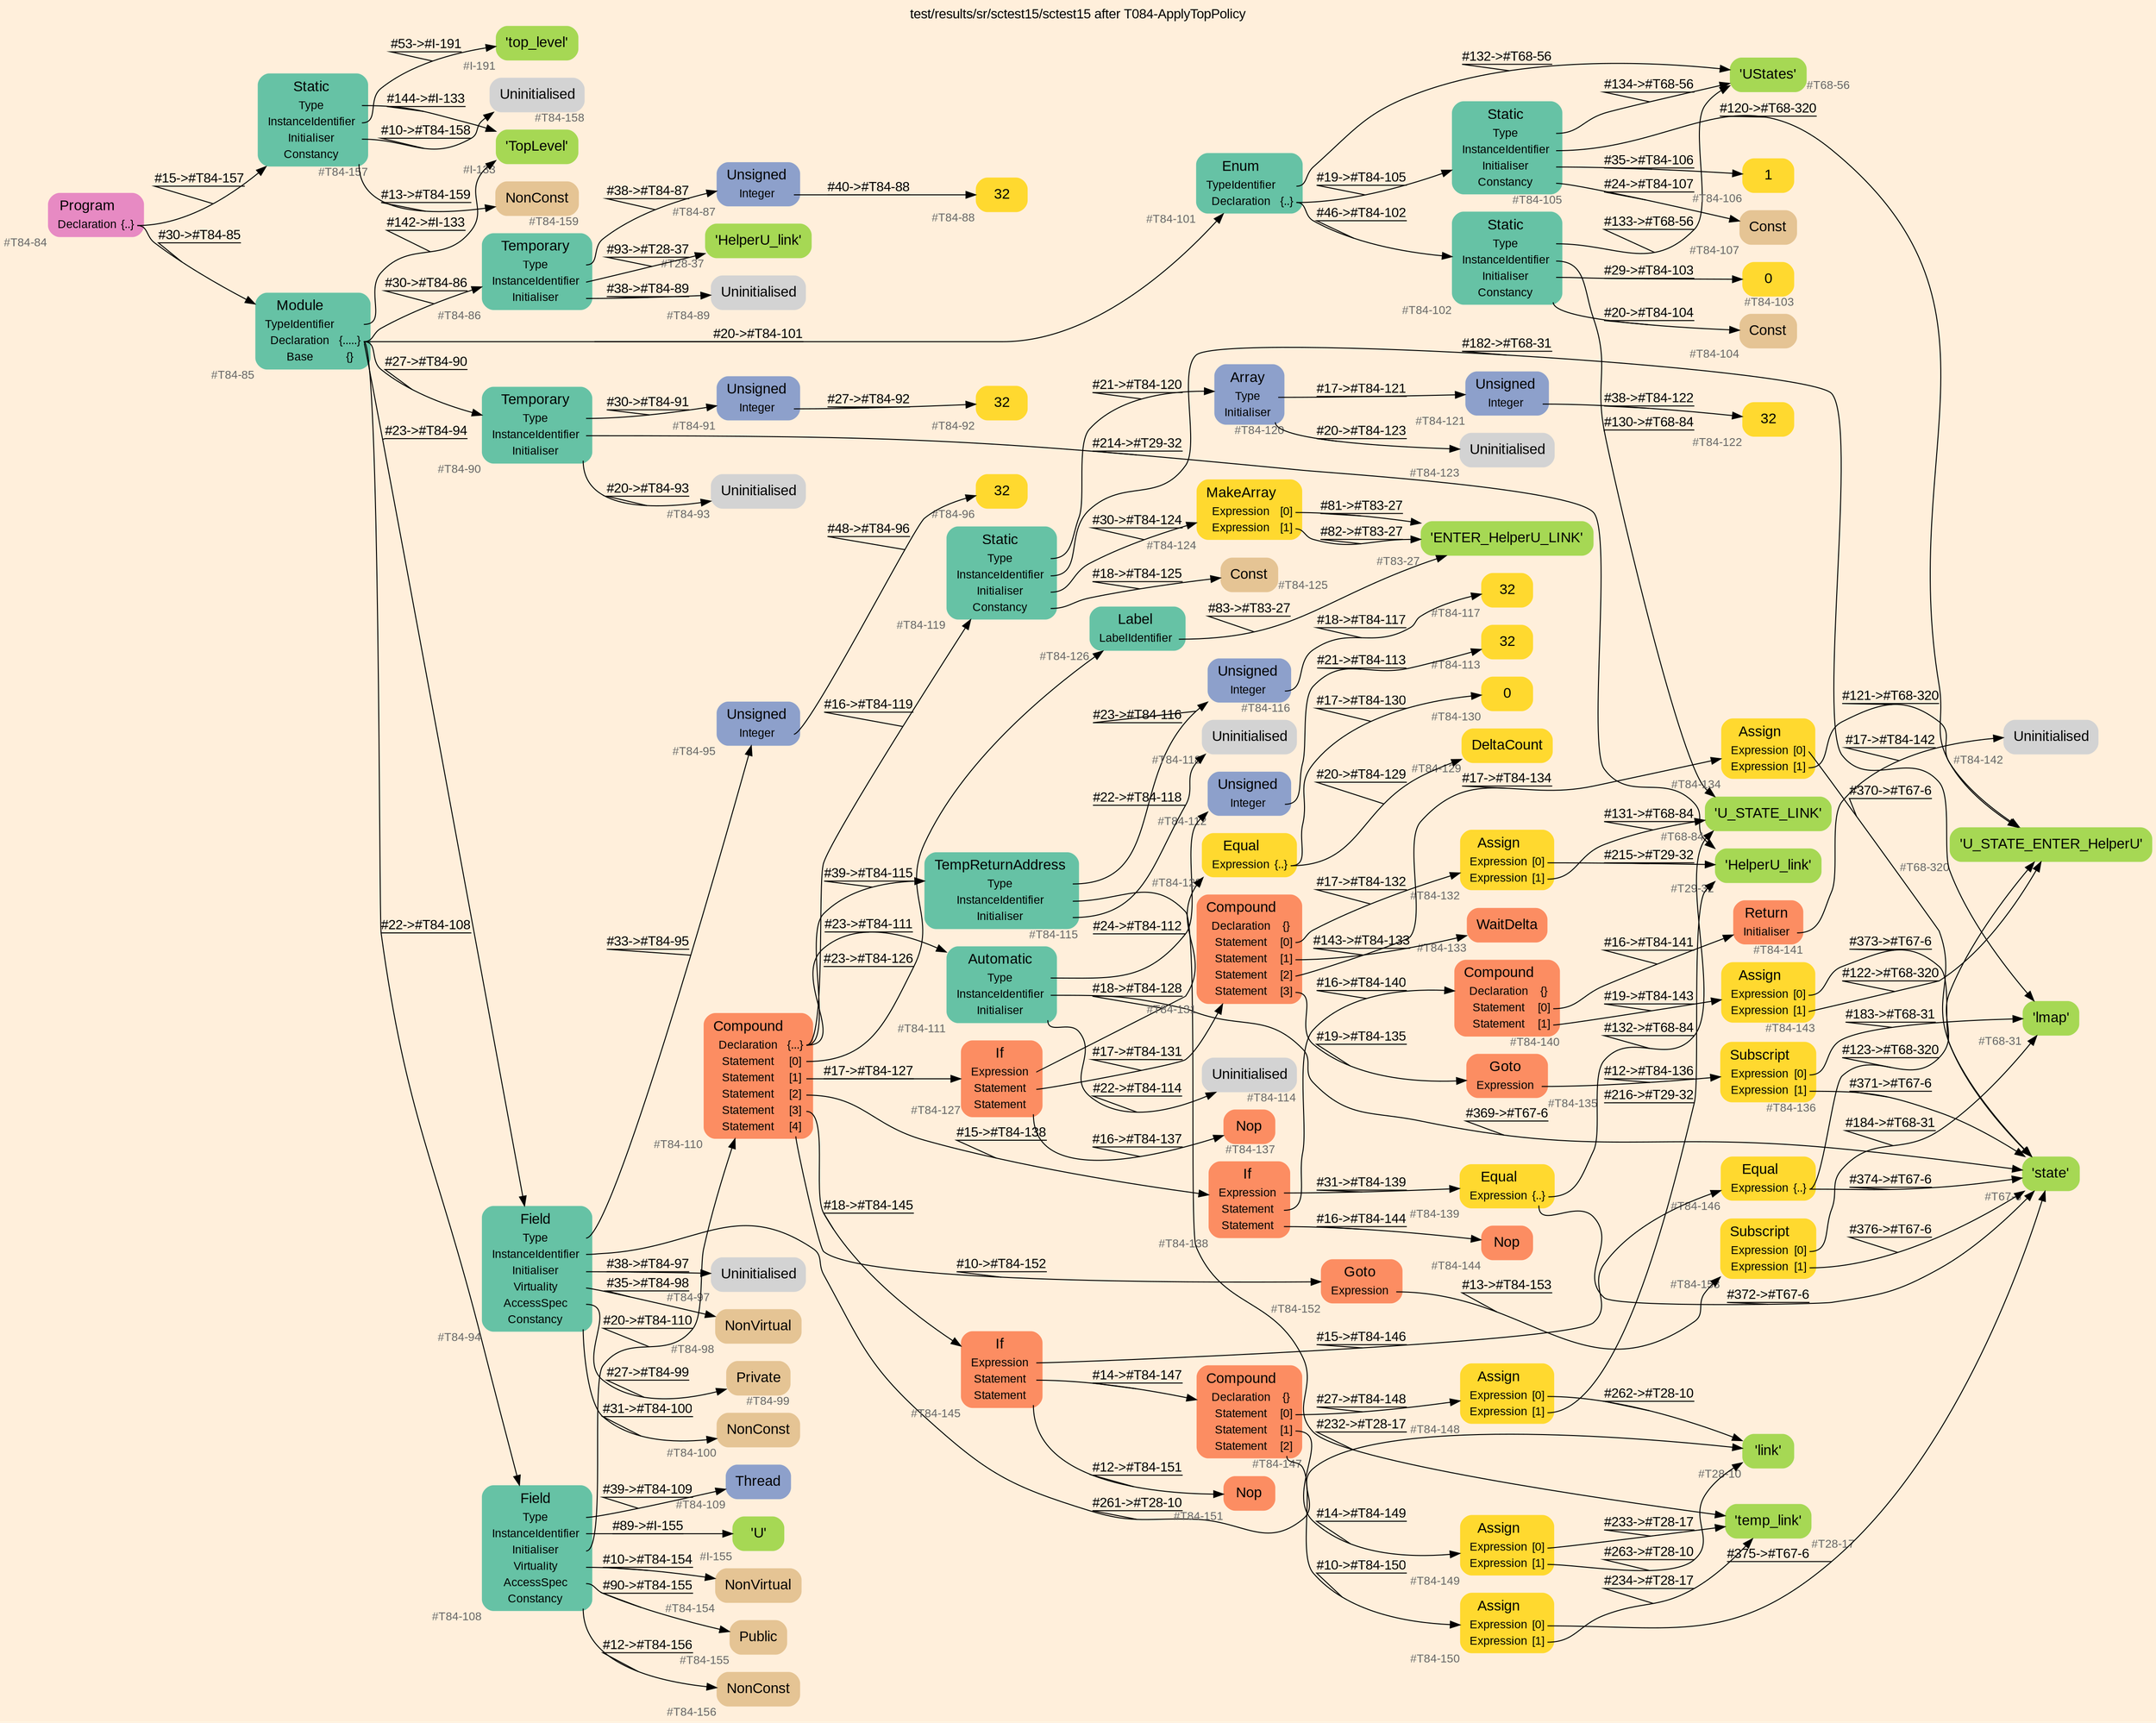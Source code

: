 digraph "test/results/sr/sctest15/sctest15 after T084-ApplyTopPolicy" {
label = "test/results/sr/sctest15/sctest15 after T084-ApplyTopPolicy"
labelloc = t
graph [
    rankdir = "LR"
    ranksep = 0.3
    bgcolor = antiquewhite1
    color = black
    fontcolor = black
    fontname = "Arial"
];
node [
    fontname = "Arial"
];
edge [
    fontname = "Arial"
];

// -------------------- node figure --------------------
// -------- block #T84-84 ----------
"#T84-84" [
    fillcolor = "/set28/4"
    xlabel = "#T84-84"
    fontsize = "12"
    fontcolor = grey40
    shape = "plaintext"
    label = <<TABLE BORDER="0" CELLBORDER="0" CELLSPACING="0">
     <TR><TD><FONT COLOR="black" POINT-SIZE="15">Program</FONT></TD></TR>
     <TR><TD><FONT COLOR="black" POINT-SIZE="12">Declaration</FONT></TD><TD PORT="port0"><FONT COLOR="black" POINT-SIZE="12">{..}</FONT></TD></TR>
    </TABLE>>
    style = "rounded,filled"
];

// -------- block #T84-85 ----------
"#T84-85" [
    fillcolor = "/set28/1"
    xlabel = "#T84-85"
    fontsize = "12"
    fontcolor = grey40
    shape = "plaintext"
    label = <<TABLE BORDER="0" CELLBORDER="0" CELLSPACING="0">
     <TR><TD><FONT COLOR="black" POINT-SIZE="15">Module</FONT></TD></TR>
     <TR><TD><FONT COLOR="black" POINT-SIZE="12">TypeIdentifier</FONT></TD><TD PORT="port0"></TD></TR>
     <TR><TD><FONT COLOR="black" POINT-SIZE="12">Declaration</FONT></TD><TD PORT="port1"><FONT COLOR="black" POINT-SIZE="12">{.....}</FONT></TD></TR>
     <TR><TD><FONT COLOR="black" POINT-SIZE="12">Base</FONT></TD><TD PORT="port2"><FONT COLOR="black" POINT-SIZE="12">{}</FONT></TD></TR>
    </TABLE>>
    style = "rounded,filled"
];

// -------- block #I-133 ----------
"#I-133" [
    fillcolor = "/set28/5"
    xlabel = "#I-133"
    fontsize = "12"
    fontcolor = grey40
    shape = "plaintext"
    label = <<TABLE BORDER="0" CELLBORDER="0" CELLSPACING="0">
     <TR><TD><FONT COLOR="black" POINT-SIZE="15">'TopLevel'</FONT></TD></TR>
    </TABLE>>
    style = "rounded,filled"
];

// -------- block #T84-86 ----------
"#T84-86" [
    fillcolor = "/set28/1"
    xlabel = "#T84-86"
    fontsize = "12"
    fontcolor = grey40
    shape = "plaintext"
    label = <<TABLE BORDER="0" CELLBORDER="0" CELLSPACING="0">
     <TR><TD><FONT COLOR="black" POINT-SIZE="15">Temporary</FONT></TD></TR>
     <TR><TD><FONT COLOR="black" POINT-SIZE="12">Type</FONT></TD><TD PORT="port0"></TD></TR>
     <TR><TD><FONT COLOR="black" POINT-SIZE="12">InstanceIdentifier</FONT></TD><TD PORT="port1"></TD></TR>
     <TR><TD><FONT COLOR="black" POINT-SIZE="12">Initialiser</FONT></TD><TD PORT="port2"></TD></TR>
    </TABLE>>
    style = "rounded,filled"
];

// -------- block #T84-87 ----------
"#T84-87" [
    fillcolor = "/set28/3"
    xlabel = "#T84-87"
    fontsize = "12"
    fontcolor = grey40
    shape = "plaintext"
    label = <<TABLE BORDER="0" CELLBORDER="0" CELLSPACING="0">
     <TR><TD><FONT COLOR="black" POINT-SIZE="15">Unsigned</FONT></TD></TR>
     <TR><TD><FONT COLOR="black" POINT-SIZE="12">Integer</FONT></TD><TD PORT="port0"></TD></TR>
    </TABLE>>
    style = "rounded,filled"
];

// -------- block #T84-88 ----------
"#T84-88" [
    fillcolor = "/set28/6"
    xlabel = "#T84-88"
    fontsize = "12"
    fontcolor = grey40
    shape = "plaintext"
    label = <<TABLE BORDER="0" CELLBORDER="0" CELLSPACING="0">
     <TR><TD><FONT COLOR="black" POINT-SIZE="15">32</FONT></TD></TR>
    </TABLE>>
    style = "rounded,filled"
];

// -------- block #T28-37 ----------
"#T28-37" [
    fillcolor = "/set28/5"
    xlabel = "#T28-37"
    fontsize = "12"
    fontcolor = grey40
    shape = "plaintext"
    label = <<TABLE BORDER="0" CELLBORDER="0" CELLSPACING="0">
     <TR><TD><FONT COLOR="black" POINT-SIZE="15">'HelperU_link'</FONT></TD></TR>
    </TABLE>>
    style = "rounded,filled"
];

// -------- block #T84-89 ----------
"#T84-89" [
    xlabel = "#T84-89"
    fontsize = "12"
    fontcolor = grey40
    shape = "plaintext"
    label = <<TABLE BORDER="0" CELLBORDER="0" CELLSPACING="0">
     <TR><TD><FONT COLOR="black" POINT-SIZE="15">Uninitialised</FONT></TD></TR>
    </TABLE>>
    style = "rounded,filled"
];

// -------- block #T84-90 ----------
"#T84-90" [
    fillcolor = "/set28/1"
    xlabel = "#T84-90"
    fontsize = "12"
    fontcolor = grey40
    shape = "plaintext"
    label = <<TABLE BORDER="0" CELLBORDER="0" CELLSPACING="0">
     <TR><TD><FONT COLOR="black" POINT-SIZE="15">Temporary</FONT></TD></TR>
     <TR><TD><FONT COLOR="black" POINT-SIZE="12">Type</FONT></TD><TD PORT="port0"></TD></TR>
     <TR><TD><FONT COLOR="black" POINT-SIZE="12">InstanceIdentifier</FONT></TD><TD PORT="port1"></TD></TR>
     <TR><TD><FONT COLOR="black" POINT-SIZE="12">Initialiser</FONT></TD><TD PORT="port2"></TD></TR>
    </TABLE>>
    style = "rounded,filled"
];

// -------- block #T84-91 ----------
"#T84-91" [
    fillcolor = "/set28/3"
    xlabel = "#T84-91"
    fontsize = "12"
    fontcolor = grey40
    shape = "plaintext"
    label = <<TABLE BORDER="0" CELLBORDER="0" CELLSPACING="0">
     <TR><TD><FONT COLOR="black" POINT-SIZE="15">Unsigned</FONT></TD></TR>
     <TR><TD><FONT COLOR="black" POINT-SIZE="12">Integer</FONT></TD><TD PORT="port0"></TD></TR>
    </TABLE>>
    style = "rounded,filled"
];

// -------- block #T84-92 ----------
"#T84-92" [
    fillcolor = "/set28/6"
    xlabel = "#T84-92"
    fontsize = "12"
    fontcolor = grey40
    shape = "plaintext"
    label = <<TABLE BORDER="0" CELLBORDER="0" CELLSPACING="0">
     <TR><TD><FONT COLOR="black" POINT-SIZE="15">32</FONT></TD></TR>
    </TABLE>>
    style = "rounded,filled"
];

// -------- block #T29-32 ----------
"#T29-32" [
    fillcolor = "/set28/5"
    xlabel = "#T29-32"
    fontsize = "12"
    fontcolor = grey40
    shape = "plaintext"
    label = <<TABLE BORDER="0" CELLBORDER="0" CELLSPACING="0">
     <TR><TD><FONT COLOR="black" POINT-SIZE="15">'HelperU_link'</FONT></TD></TR>
    </TABLE>>
    style = "rounded,filled"
];

// -------- block #T84-93 ----------
"#T84-93" [
    xlabel = "#T84-93"
    fontsize = "12"
    fontcolor = grey40
    shape = "plaintext"
    label = <<TABLE BORDER="0" CELLBORDER="0" CELLSPACING="0">
     <TR><TD><FONT COLOR="black" POINT-SIZE="15">Uninitialised</FONT></TD></TR>
    </TABLE>>
    style = "rounded,filled"
];

// -------- block #T84-94 ----------
"#T84-94" [
    fillcolor = "/set28/1"
    xlabel = "#T84-94"
    fontsize = "12"
    fontcolor = grey40
    shape = "plaintext"
    label = <<TABLE BORDER="0" CELLBORDER="0" CELLSPACING="0">
     <TR><TD><FONT COLOR="black" POINT-SIZE="15">Field</FONT></TD></TR>
     <TR><TD><FONT COLOR="black" POINT-SIZE="12">Type</FONT></TD><TD PORT="port0"></TD></TR>
     <TR><TD><FONT COLOR="black" POINT-SIZE="12">InstanceIdentifier</FONT></TD><TD PORT="port1"></TD></TR>
     <TR><TD><FONT COLOR="black" POINT-SIZE="12">Initialiser</FONT></TD><TD PORT="port2"></TD></TR>
     <TR><TD><FONT COLOR="black" POINT-SIZE="12">Virtuality</FONT></TD><TD PORT="port3"></TD></TR>
     <TR><TD><FONT COLOR="black" POINT-SIZE="12">AccessSpec</FONT></TD><TD PORT="port4"></TD></TR>
     <TR><TD><FONT COLOR="black" POINT-SIZE="12">Constancy</FONT></TD><TD PORT="port5"></TD></TR>
    </TABLE>>
    style = "rounded,filled"
];

// -------- block #T84-95 ----------
"#T84-95" [
    fillcolor = "/set28/3"
    xlabel = "#T84-95"
    fontsize = "12"
    fontcolor = grey40
    shape = "plaintext"
    label = <<TABLE BORDER="0" CELLBORDER="0" CELLSPACING="0">
     <TR><TD><FONT COLOR="black" POINT-SIZE="15">Unsigned</FONT></TD></TR>
     <TR><TD><FONT COLOR="black" POINT-SIZE="12">Integer</FONT></TD><TD PORT="port0"></TD></TR>
    </TABLE>>
    style = "rounded,filled"
];

// -------- block #T84-96 ----------
"#T84-96" [
    fillcolor = "/set28/6"
    xlabel = "#T84-96"
    fontsize = "12"
    fontcolor = grey40
    shape = "plaintext"
    label = <<TABLE BORDER="0" CELLBORDER="0" CELLSPACING="0">
     <TR><TD><FONT COLOR="black" POINT-SIZE="15">32</FONT></TD></TR>
    </TABLE>>
    style = "rounded,filled"
];

// -------- block #T28-10 ----------
"#T28-10" [
    fillcolor = "/set28/5"
    xlabel = "#T28-10"
    fontsize = "12"
    fontcolor = grey40
    shape = "plaintext"
    label = <<TABLE BORDER="0" CELLBORDER="0" CELLSPACING="0">
     <TR><TD><FONT COLOR="black" POINT-SIZE="15">'link'</FONT></TD></TR>
    </TABLE>>
    style = "rounded,filled"
];

// -------- block #T84-97 ----------
"#T84-97" [
    xlabel = "#T84-97"
    fontsize = "12"
    fontcolor = grey40
    shape = "plaintext"
    label = <<TABLE BORDER="0" CELLBORDER="0" CELLSPACING="0">
     <TR><TD><FONT COLOR="black" POINT-SIZE="15">Uninitialised</FONT></TD></TR>
    </TABLE>>
    style = "rounded,filled"
];

// -------- block #T84-98 ----------
"#T84-98" [
    fillcolor = "/set28/7"
    xlabel = "#T84-98"
    fontsize = "12"
    fontcolor = grey40
    shape = "plaintext"
    label = <<TABLE BORDER="0" CELLBORDER="0" CELLSPACING="0">
     <TR><TD><FONT COLOR="black" POINT-SIZE="15">NonVirtual</FONT></TD></TR>
    </TABLE>>
    style = "rounded,filled"
];

// -------- block #T84-99 ----------
"#T84-99" [
    fillcolor = "/set28/7"
    xlabel = "#T84-99"
    fontsize = "12"
    fontcolor = grey40
    shape = "plaintext"
    label = <<TABLE BORDER="0" CELLBORDER="0" CELLSPACING="0">
     <TR><TD><FONT COLOR="black" POINT-SIZE="15">Private</FONT></TD></TR>
    </TABLE>>
    style = "rounded,filled"
];

// -------- block #T84-100 ----------
"#T84-100" [
    fillcolor = "/set28/7"
    xlabel = "#T84-100"
    fontsize = "12"
    fontcolor = grey40
    shape = "plaintext"
    label = <<TABLE BORDER="0" CELLBORDER="0" CELLSPACING="0">
     <TR><TD><FONT COLOR="black" POINT-SIZE="15">NonConst</FONT></TD></TR>
    </TABLE>>
    style = "rounded,filled"
];

// -------- block #T84-101 ----------
"#T84-101" [
    fillcolor = "/set28/1"
    xlabel = "#T84-101"
    fontsize = "12"
    fontcolor = grey40
    shape = "plaintext"
    label = <<TABLE BORDER="0" CELLBORDER="0" CELLSPACING="0">
     <TR><TD><FONT COLOR="black" POINT-SIZE="15">Enum</FONT></TD></TR>
     <TR><TD><FONT COLOR="black" POINT-SIZE="12">TypeIdentifier</FONT></TD><TD PORT="port0"></TD></TR>
     <TR><TD><FONT COLOR="black" POINT-SIZE="12">Declaration</FONT></TD><TD PORT="port1"><FONT COLOR="black" POINT-SIZE="12">{..}</FONT></TD></TR>
    </TABLE>>
    style = "rounded,filled"
];

// -------- block #T68-56 ----------
"#T68-56" [
    fillcolor = "/set28/5"
    xlabel = "#T68-56"
    fontsize = "12"
    fontcolor = grey40
    shape = "plaintext"
    label = <<TABLE BORDER="0" CELLBORDER="0" CELLSPACING="0">
     <TR><TD><FONT COLOR="black" POINT-SIZE="15">'UStates'</FONT></TD></TR>
    </TABLE>>
    style = "rounded,filled"
];

// -------- block #T84-102 ----------
"#T84-102" [
    fillcolor = "/set28/1"
    xlabel = "#T84-102"
    fontsize = "12"
    fontcolor = grey40
    shape = "plaintext"
    label = <<TABLE BORDER="0" CELLBORDER="0" CELLSPACING="0">
     <TR><TD><FONT COLOR="black" POINT-SIZE="15">Static</FONT></TD></TR>
     <TR><TD><FONT COLOR="black" POINT-SIZE="12">Type</FONT></TD><TD PORT="port0"></TD></TR>
     <TR><TD><FONT COLOR="black" POINT-SIZE="12">InstanceIdentifier</FONT></TD><TD PORT="port1"></TD></TR>
     <TR><TD><FONT COLOR="black" POINT-SIZE="12">Initialiser</FONT></TD><TD PORT="port2"></TD></TR>
     <TR><TD><FONT COLOR="black" POINT-SIZE="12">Constancy</FONT></TD><TD PORT="port3"></TD></TR>
    </TABLE>>
    style = "rounded,filled"
];

// -------- block #T68-84 ----------
"#T68-84" [
    fillcolor = "/set28/5"
    xlabel = "#T68-84"
    fontsize = "12"
    fontcolor = grey40
    shape = "plaintext"
    label = <<TABLE BORDER="0" CELLBORDER="0" CELLSPACING="0">
     <TR><TD><FONT COLOR="black" POINT-SIZE="15">'U_STATE_LINK'</FONT></TD></TR>
    </TABLE>>
    style = "rounded,filled"
];

// -------- block #T84-103 ----------
"#T84-103" [
    fillcolor = "/set28/6"
    xlabel = "#T84-103"
    fontsize = "12"
    fontcolor = grey40
    shape = "plaintext"
    label = <<TABLE BORDER="0" CELLBORDER="0" CELLSPACING="0">
     <TR><TD><FONT COLOR="black" POINT-SIZE="15">0</FONT></TD></TR>
    </TABLE>>
    style = "rounded,filled"
];

// -------- block #T84-104 ----------
"#T84-104" [
    fillcolor = "/set28/7"
    xlabel = "#T84-104"
    fontsize = "12"
    fontcolor = grey40
    shape = "plaintext"
    label = <<TABLE BORDER="0" CELLBORDER="0" CELLSPACING="0">
     <TR><TD><FONT COLOR="black" POINT-SIZE="15">Const</FONT></TD></TR>
    </TABLE>>
    style = "rounded,filled"
];

// -------- block #T84-105 ----------
"#T84-105" [
    fillcolor = "/set28/1"
    xlabel = "#T84-105"
    fontsize = "12"
    fontcolor = grey40
    shape = "plaintext"
    label = <<TABLE BORDER="0" CELLBORDER="0" CELLSPACING="0">
     <TR><TD><FONT COLOR="black" POINT-SIZE="15">Static</FONT></TD></TR>
     <TR><TD><FONT COLOR="black" POINT-SIZE="12">Type</FONT></TD><TD PORT="port0"></TD></TR>
     <TR><TD><FONT COLOR="black" POINT-SIZE="12">InstanceIdentifier</FONT></TD><TD PORT="port1"></TD></TR>
     <TR><TD><FONT COLOR="black" POINT-SIZE="12">Initialiser</FONT></TD><TD PORT="port2"></TD></TR>
     <TR><TD><FONT COLOR="black" POINT-SIZE="12">Constancy</FONT></TD><TD PORT="port3"></TD></TR>
    </TABLE>>
    style = "rounded,filled"
];

// -------- block #T68-320 ----------
"#T68-320" [
    fillcolor = "/set28/5"
    xlabel = "#T68-320"
    fontsize = "12"
    fontcolor = grey40
    shape = "plaintext"
    label = <<TABLE BORDER="0" CELLBORDER="0" CELLSPACING="0">
     <TR><TD><FONT COLOR="black" POINT-SIZE="15">'U_STATE_ENTER_HelperU'</FONT></TD></TR>
    </TABLE>>
    style = "rounded,filled"
];

// -------- block #T84-106 ----------
"#T84-106" [
    fillcolor = "/set28/6"
    xlabel = "#T84-106"
    fontsize = "12"
    fontcolor = grey40
    shape = "plaintext"
    label = <<TABLE BORDER="0" CELLBORDER="0" CELLSPACING="0">
     <TR><TD><FONT COLOR="black" POINT-SIZE="15">1</FONT></TD></TR>
    </TABLE>>
    style = "rounded,filled"
];

// -------- block #T84-107 ----------
"#T84-107" [
    fillcolor = "/set28/7"
    xlabel = "#T84-107"
    fontsize = "12"
    fontcolor = grey40
    shape = "plaintext"
    label = <<TABLE BORDER="0" CELLBORDER="0" CELLSPACING="0">
     <TR><TD><FONT COLOR="black" POINT-SIZE="15">Const</FONT></TD></TR>
    </TABLE>>
    style = "rounded,filled"
];

// -------- block #T84-108 ----------
"#T84-108" [
    fillcolor = "/set28/1"
    xlabel = "#T84-108"
    fontsize = "12"
    fontcolor = grey40
    shape = "plaintext"
    label = <<TABLE BORDER="0" CELLBORDER="0" CELLSPACING="0">
     <TR><TD><FONT COLOR="black" POINT-SIZE="15">Field</FONT></TD></TR>
     <TR><TD><FONT COLOR="black" POINT-SIZE="12">Type</FONT></TD><TD PORT="port0"></TD></TR>
     <TR><TD><FONT COLOR="black" POINT-SIZE="12">InstanceIdentifier</FONT></TD><TD PORT="port1"></TD></TR>
     <TR><TD><FONT COLOR="black" POINT-SIZE="12">Initialiser</FONT></TD><TD PORT="port2"></TD></TR>
     <TR><TD><FONT COLOR="black" POINT-SIZE="12">Virtuality</FONT></TD><TD PORT="port3"></TD></TR>
     <TR><TD><FONT COLOR="black" POINT-SIZE="12">AccessSpec</FONT></TD><TD PORT="port4"></TD></TR>
     <TR><TD><FONT COLOR="black" POINT-SIZE="12">Constancy</FONT></TD><TD PORT="port5"></TD></TR>
    </TABLE>>
    style = "rounded,filled"
];

// -------- block #T84-109 ----------
"#T84-109" [
    fillcolor = "/set28/3"
    xlabel = "#T84-109"
    fontsize = "12"
    fontcolor = grey40
    shape = "plaintext"
    label = <<TABLE BORDER="0" CELLBORDER="0" CELLSPACING="0">
     <TR><TD><FONT COLOR="black" POINT-SIZE="15">Thread</FONT></TD></TR>
    </TABLE>>
    style = "rounded,filled"
];

// -------- block #I-155 ----------
"#I-155" [
    fillcolor = "/set28/5"
    xlabel = "#I-155"
    fontsize = "12"
    fontcolor = grey40
    shape = "plaintext"
    label = <<TABLE BORDER="0" CELLBORDER="0" CELLSPACING="0">
     <TR><TD><FONT COLOR="black" POINT-SIZE="15">'U'</FONT></TD></TR>
    </TABLE>>
    style = "rounded,filled"
];

// -------- block #T84-110 ----------
"#T84-110" [
    fillcolor = "/set28/2"
    xlabel = "#T84-110"
    fontsize = "12"
    fontcolor = grey40
    shape = "plaintext"
    label = <<TABLE BORDER="0" CELLBORDER="0" CELLSPACING="0">
     <TR><TD><FONT COLOR="black" POINT-SIZE="15">Compound</FONT></TD></TR>
     <TR><TD><FONT COLOR="black" POINT-SIZE="12">Declaration</FONT></TD><TD PORT="port0"><FONT COLOR="black" POINT-SIZE="12">{...}</FONT></TD></TR>
     <TR><TD><FONT COLOR="black" POINT-SIZE="12">Statement</FONT></TD><TD PORT="port1"><FONT COLOR="black" POINT-SIZE="12">[0]</FONT></TD></TR>
     <TR><TD><FONT COLOR="black" POINT-SIZE="12">Statement</FONT></TD><TD PORT="port2"><FONT COLOR="black" POINT-SIZE="12">[1]</FONT></TD></TR>
     <TR><TD><FONT COLOR="black" POINT-SIZE="12">Statement</FONT></TD><TD PORT="port3"><FONT COLOR="black" POINT-SIZE="12">[2]</FONT></TD></TR>
     <TR><TD><FONT COLOR="black" POINT-SIZE="12">Statement</FONT></TD><TD PORT="port4"><FONT COLOR="black" POINT-SIZE="12">[3]</FONT></TD></TR>
     <TR><TD><FONT COLOR="black" POINT-SIZE="12">Statement</FONT></TD><TD PORT="port5"><FONT COLOR="black" POINT-SIZE="12">[4]</FONT></TD></TR>
    </TABLE>>
    style = "rounded,filled"
];

// -------- block #T84-111 ----------
"#T84-111" [
    fillcolor = "/set28/1"
    xlabel = "#T84-111"
    fontsize = "12"
    fontcolor = grey40
    shape = "plaintext"
    label = <<TABLE BORDER="0" CELLBORDER="0" CELLSPACING="0">
     <TR><TD><FONT COLOR="black" POINT-SIZE="15">Automatic</FONT></TD></TR>
     <TR><TD><FONT COLOR="black" POINT-SIZE="12">Type</FONT></TD><TD PORT="port0"></TD></TR>
     <TR><TD><FONT COLOR="black" POINT-SIZE="12">InstanceIdentifier</FONT></TD><TD PORT="port1"></TD></TR>
     <TR><TD><FONT COLOR="black" POINT-SIZE="12">Initialiser</FONT></TD><TD PORT="port2"></TD></TR>
    </TABLE>>
    style = "rounded,filled"
];

// -------- block #T84-112 ----------
"#T84-112" [
    fillcolor = "/set28/3"
    xlabel = "#T84-112"
    fontsize = "12"
    fontcolor = grey40
    shape = "plaintext"
    label = <<TABLE BORDER="0" CELLBORDER="0" CELLSPACING="0">
     <TR><TD><FONT COLOR="black" POINT-SIZE="15">Unsigned</FONT></TD></TR>
     <TR><TD><FONT COLOR="black" POINT-SIZE="12">Integer</FONT></TD><TD PORT="port0"></TD></TR>
    </TABLE>>
    style = "rounded,filled"
];

// -------- block #T84-113 ----------
"#T84-113" [
    fillcolor = "/set28/6"
    xlabel = "#T84-113"
    fontsize = "12"
    fontcolor = grey40
    shape = "plaintext"
    label = <<TABLE BORDER="0" CELLBORDER="0" CELLSPACING="0">
     <TR><TD><FONT COLOR="black" POINT-SIZE="15">32</FONT></TD></TR>
    </TABLE>>
    style = "rounded,filled"
];

// -------- block #T67-6 ----------
"#T67-6" [
    fillcolor = "/set28/5"
    xlabel = "#T67-6"
    fontsize = "12"
    fontcolor = grey40
    shape = "plaintext"
    label = <<TABLE BORDER="0" CELLBORDER="0" CELLSPACING="0">
     <TR><TD><FONT COLOR="black" POINT-SIZE="15">'state'</FONT></TD></TR>
    </TABLE>>
    style = "rounded,filled"
];

// -------- block #T84-114 ----------
"#T84-114" [
    xlabel = "#T84-114"
    fontsize = "12"
    fontcolor = grey40
    shape = "plaintext"
    label = <<TABLE BORDER="0" CELLBORDER="0" CELLSPACING="0">
     <TR><TD><FONT COLOR="black" POINT-SIZE="15">Uninitialised</FONT></TD></TR>
    </TABLE>>
    style = "rounded,filled"
];

// -------- block #T84-115 ----------
"#T84-115" [
    fillcolor = "/set28/1"
    xlabel = "#T84-115"
    fontsize = "12"
    fontcolor = grey40
    shape = "plaintext"
    label = <<TABLE BORDER="0" CELLBORDER="0" CELLSPACING="0">
     <TR><TD><FONT COLOR="black" POINT-SIZE="15">TempReturnAddress</FONT></TD></TR>
     <TR><TD><FONT COLOR="black" POINT-SIZE="12">Type</FONT></TD><TD PORT="port0"></TD></TR>
     <TR><TD><FONT COLOR="black" POINT-SIZE="12">InstanceIdentifier</FONT></TD><TD PORT="port1"></TD></TR>
     <TR><TD><FONT COLOR="black" POINT-SIZE="12">Initialiser</FONT></TD><TD PORT="port2"></TD></TR>
    </TABLE>>
    style = "rounded,filled"
];

// -------- block #T84-116 ----------
"#T84-116" [
    fillcolor = "/set28/3"
    xlabel = "#T84-116"
    fontsize = "12"
    fontcolor = grey40
    shape = "plaintext"
    label = <<TABLE BORDER="0" CELLBORDER="0" CELLSPACING="0">
     <TR><TD><FONT COLOR="black" POINT-SIZE="15">Unsigned</FONT></TD></TR>
     <TR><TD><FONT COLOR="black" POINT-SIZE="12">Integer</FONT></TD><TD PORT="port0"></TD></TR>
    </TABLE>>
    style = "rounded,filled"
];

// -------- block #T84-117 ----------
"#T84-117" [
    fillcolor = "/set28/6"
    xlabel = "#T84-117"
    fontsize = "12"
    fontcolor = grey40
    shape = "plaintext"
    label = <<TABLE BORDER="0" CELLBORDER="0" CELLSPACING="0">
     <TR><TD><FONT COLOR="black" POINT-SIZE="15">32</FONT></TD></TR>
    </TABLE>>
    style = "rounded,filled"
];

// -------- block #T28-17 ----------
"#T28-17" [
    fillcolor = "/set28/5"
    xlabel = "#T28-17"
    fontsize = "12"
    fontcolor = grey40
    shape = "plaintext"
    label = <<TABLE BORDER="0" CELLBORDER="0" CELLSPACING="0">
     <TR><TD><FONT COLOR="black" POINT-SIZE="15">'temp_link'</FONT></TD></TR>
    </TABLE>>
    style = "rounded,filled"
];

// -------- block #T84-118 ----------
"#T84-118" [
    xlabel = "#T84-118"
    fontsize = "12"
    fontcolor = grey40
    shape = "plaintext"
    label = <<TABLE BORDER="0" CELLBORDER="0" CELLSPACING="0">
     <TR><TD><FONT COLOR="black" POINT-SIZE="15">Uninitialised</FONT></TD></TR>
    </TABLE>>
    style = "rounded,filled"
];

// -------- block #T84-119 ----------
"#T84-119" [
    fillcolor = "/set28/1"
    xlabel = "#T84-119"
    fontsize = "12"
    fontcolor = grey40
    shape = "plaintext"
    label = <<TABLE BORDER="0" CELLBORDER="0" CELLSPACING="0">
     <TR><TD><FONT COLOR="black" POINT-SIZE="15">Static</FONT></TD></TR>
     <TR><TD><FONT COLOR="black" POINT-SIZE="12">Type</FONT></TD><TD PORT="port0"></TD></TR>
     <TR><TD><FONT COLOR="black" POINT-SIZE="12">InstanceIdentifier</FONT></TD><TD PORT="port1"></TD></TR>
     <TR><TD><FONT COLOR="black" POINT-SIZE="12">Initialiser</FONT></TD><TD PORT="port2"></TD></TR>
     <TR><TD><FONT COLOR="black" POINT-SIZE="12">Constancy</FONT></TD><TD PORT="port3"></TD></TR>
    </TABLE>>
    style = "rounded,filled"
];

// -------- block #T84-120 ----------
"#T84-120" [
    fillcolor = "/set28/3"
    xlabel = "#T84-120"
    fontsize = "12"
    fontcolor = grey40
    shape = "plaintext"
    label = <<TABLE BORDER="0" CELLBORDER="0" CELLSPACING="0">
     <TR><TD><FONT COLOR="black" POINT-SIZE="15">Array</FONT></TD></TR>
     <TR><TD><FONT COLOR="black" POINT-SIZE="12">Type</FONT></TD><TD PORT="port0"></TD></TR>
     <TR><TD><FONT COLOR="black" POINT-SIZE="12">Initialiser</FONT></TD><TD PORT="port1"></TD></TR>
    </TABLE>>
    style = "rounded,filled"
];

// -------- block #T84-121 ----------
"#T84-121" [
    fillcolor = "/set28/3"
    xlabel = "#T84-121"
    fontsize = "12"
    fontcolor = grey40
    shape = "plaintext"
    label = <<TABLE BORDER="0" CELLBORDER="0" CELLSPACING="0">
     <TR><TD><FONT COLOR="black" POINT-SIZE="15">Unsigned</FONT></TD></TR>
     <TR><TD><FONT COLOR="black" POINT-SIZE="12">Integer</FONT></TD><TD PORT="port0"></TD></TR>
    </TABLE>>
    style = "rounded,filled"
];

// -------- block #T84-122 ----------
"#T84-122" [
    fillcolor = "/set28/6"
    xlabel = "#T84-122"
    fontsize = "12"
    fontcolor = grey40
    shape = "plaintext"
    label = <<TABLE BORDER="0" CELLBORDER="0" CELLSPACING="0">
     <TR><TD><FONT COLOR="black" POINT-SIZE="15">32</FONT></TD></TR>
    </TABLE>>
    style = "rounded,filled"
];

// -------- block #T84-123 ----------
"#T84-123" [
    xlabel = "#T84-123"
    fontsize = "12"
    fontcolor = grey40
    shape = "plaintext"
    label = <<TABLE BORDER="0" CELLBORDER="0" CELLSPACING="0">
     <TR><TD><FONT COLOR="black" POINT-SIZE="15">Uninitialised</FONT></TD></TR>
    </TABLE>>
    style = "rounded,filled"
];

// -------- block #T68-31 ----------
"#T68-31" [
    fillcolor = "/set28/5"
    xlabel = "#T68-31"
    fontsize = "12"
    fontcolor = grey40
    shape = "plaintext"
    label = <<TABLE BORDER="0" CELLBORDER="0" CELLSPACING="0">
     <TR><TD><FONT COLOR="black" POINT-SIZE="15">'lmap'</FONT></TD></TR>
    </TABLE>>
    style = "rounded,filled"
];

// -------- block #T84-124 ----------
"#T84-124" [
    fillcolor = "/set28/6"
    xlabel = "#T84-124"
    fontsize = "12"
    fontcolor = grey40
    shape = "plaintext"
    label = <<TABLE BORDER="0" CELLBORDER="0" CELLSPACING="0">
     <TR><TD><FONT COLOR="black" POINT-SIZE="15">MakeArray</FONT></TD></TR>
     <TR><TD><FONT COLOR="black" POINT-SIZE="12">Expression</FONT></TD><TD PORT="port0"><FONT COLOR="black" POINT-SIZE="12">[0]</FONT></TD></TR>
     <TR><TD><FONT COLOR="black" POINT-SIZE="12">Expression</FONT></TD><TD PORT="port1"><FONT COLOR="black" POINT-SIZE="12">[1]</FONT></TD></TR>
    </TABLE>>
    style = "rounded,filled"
];

// -------- block #T83-27 ----------
"#T83-27" [
    fillcolor = "/set28/5"
    xlabel = "#T83-27"
    fontsize = "12"
    fontcolor = grey40
    shape = "plaintext"
    label = <<TABLE BORDER="0" CELLBORDER="0" CELLSPACING="0">
     <TR><TD><FONT COLOR="black" POINT-SIZE="15">'ENTER_HelperU_LINK'</FONT></TD></TR>
    </TABLE>>
    style = "rounded,filled"
];

// -------- block #T84-125 ----------
"#T84-125" [
    fillcolor = "/set28/7"
    xlabel = "#T84-125"
    fontsize = "12"
    fontcolor = grey40
    shape = "plaintext"
    label = <<TABLE BORDER="0" CELLBORDER="0" CELLSPACING="0">
     <TR><TD><FONT COLOR="black" POINT-SIZE="15">Const</FONT></TD></TR>
    </TABLE>>
    style = "rounded,filled"
];

// -------- block #T84-126 ----------
"#T84-126" [
    fillcolor = "/set28/1"
    xlabel = "#T84-126"
    fontsize = "12"
    fontcolor = grey40
    shape = "plaintext"
    label = <<TABLE BORDER="0" CELLBORDER="0" CELLSPACING="0">
     <TR><TD><FONT COLOR="black" POINT-SIZE="15">Label</FONT></TD></TR>
     <TR><TD><FONT COLOR="black" POINT-SIZE="12">LabelIdentifier</FONT></TD><TD PORT="port0"></TD></TR>
    </TABLE>>
    style = "rounded,filled"
];

// -------- block #T84-127 ----------
"#T84-127" [
    fillcolor = "/set28/2"
    xlabel = "#T84-127"
    fontsize = "12"
    fontcolor = grey40
    shape = "plaintext"
    label = <<TABLE BORDER="0" CELLBORDER="0" CELLSPACING="0">
     <TR><TD><FONT COLOR="black" POINT-SIZE="15">If</FONT></TD></TR>
     <TR><TD><FONT COLOR="black" POINT-SIZE="12">Expression</FONT></TD><TD PORT="port0"></TD></TR>
     <TR><TD><FONT COLOR="black" POINT-SIZE="12">Statement</FONT></TD><TD PORT="port1"></TD></TR>
     <TR><TD><FONT COLOR="black" POINT-SIZE="12">Statement</FONT></TD><TD PORT="port2"></TD></TR>
    </TABLE>>
    style = "rounded,filled"
];

// -------- block #T84-128 ----------
"#T84-128" [
    fillcolor = "/set28/6"
    xlabel = "#T84-128"
    fontsize = "12"
    fontcolor = grey40
    shape = "plaintext"
    label = <<TABLE BORDER="0" CELLBORDER="0" CELLSPACING="0">
     <TR><TD><FONT COLOR="black" POINT-SIZE="15">Equal</FONT></TD></TR>
     <TR><TD><FONT COLOR="black" POINT-SIZE="12">Expression</FONT></TD><TD PORT="port0"><FONT COLOR="black" POINT-SIZE="12">{..}</FONT></TD></TR>
    </TABLE>>
    style = "rounded,filled"
];

// -------- block #T84-129 ----------
"#T84-129" [
    fillcolor = "/set28/6"
    xlabel = "#T84-129"
    fontsize = "12"
    fontcolor = grey40
    shape = "plaintext"
    label = <<TABLE BORDER="0" CELLBORDER="0" CELLSPACING="0">
     <TR><TD><FONT COLOR="black" POINT-SIZE="15">DeltaCount</FONT></TD></TR>
    </TABLE>>
    style = "rounded,filled"
];

// -------- block #T84-130 ----------
"#T84-130" [
    fillcolor = "/set28/6"
    xlabel = "#T84-130"
    fontsize = "12"
    fontcolor = grey40
    shape = "plaintext"
    label = <<TABLE BORDER="0" CELLBORDER="0" CELLSPACING="0">
     <TR><TD><FONT COLOR="black" POINT-SIZE="15">0</FONT></TD></TR>
    </TABLE>>
    style = "rounded,filled"
];

// -------- block #T84-131 ----------
"#T84-131" [
    fillcolor = "/set28/2"
    xlabel = "#T84-131"
    fontsize = "12"
    fontcolor = grey40
    shape = "plaintext"
    label = <<TABLE BORDER="0" CELLBORDER="0" CELLSPACING="0">
     <TR><TD><FONT COLOR="black" POINT-SIZE="15">Compound</FONT></TD></TR>
     <TR><TD><FONT COLOR="black" POINT-SIZE="12">Declaration</FONT></TD><TD PORT="port0"><FONT COLOR="black" POINT-SIZE="12">{}</FONT></TD></TR>
     <TR><TD><FONT COLOR="black" POINT-SIZE="12">Statement</FONT></TD><TD PORT="port1"><FONT COLOR="black" POINT-SIZE="12">[0]</FONT></TD></TR>
     <TR><TD><FONT COLOR="black" POINT-SIZE="12">Statement</FONT></TD><TD PORT="port2"><FONT COLOR="black" POINT-SIZE="12">[1]</FONT></TD></TR>
     <TR><TD><FONT COLOR="black" POINT-SIZE="12">Statement</FONT></TD><TD PORT="port3"><FONT COLOR="black" POINT-SIZE="12">[2]</FONT></TD></TR>
     <TR><TD><FONT COLOR="black" POINT-SIZE="12">Statement</FONT></TD><TD PORT="port4"><FONT COLOR="black" POINT-SIZE="12">[3]</FONT></TD></TR>
    </TABLE>>
    style = "rounded,filled"
];

// -------- block #T84-132 ----------
"#T84-132" [
    fillcolor = "/set28/6"
    xlabel = "#T84-132"
    fontsize = "12"
    fontcolor = grey40
    shape = "plaintext"
    label = <<TABLE BORDER="0" CELLBORDER="0" CELLSPACING="0">
     <TR><TD><FONT COLOR="black" POINT-SIZE="15">Assign</FONT></TD></TR>
     <TR><TD><FONT COLOR="black" POINT-SIZE="12">Expression</FONT></TD><TD PORT="port0"><FONT COLOR="black" POINT-SIZE="12">[0]</FONT></TD></TR>
     <TR><TD><FONT COLOR="black" POINT-SIZE="12">Expression</FONT></TD><TD PORT="port1"><FONT COLOR="black" POINT-SIZE="12">[1]</FONT></TD></TR>
    </TABLE>>
    style = "rounded,filled"
];

// -------- block #T84-133 ----------
"#T84-133" [
    fillcolor = "/set28/2"
    xlabel = "#T84-133"
    fontsize = "12"
    fontcolor = grey40
    shape = "plaintext"
    label = <<TABLE BORDER="0" CELLBORDER="0" CELLSPACING="0">
     <TR><TD><FONT COLOR="black" POINT-SIZE="15">WaitDelta</FONT></TD></TR>
    </TABLE>>
    style = "rounded,filled"
];

// -------- block #T84-134 ----------
"#T84-134" [
    fillcolor = "/set28/6"
    xlabel = "#T84-134"
    fontsize = "12"
    fontcolor = grey40
    shape = "plaintext"
    label = <<TABLE BORDER="0" CELLBORDER="0" CELLSPACING="0">
     <TR><TD><FONT COLOR="black" POINT-SIZE="15">Assign</FONT></TD></TR>
     <TR><TD><FONT COLOR="black" POINT-SIZE="12">Expression</FONT></TD><TD PORT="port0"><FONT COLOR="black" POINT-SIZE="12">[0]</FONT></TD></TR>
     <TR><TD><FONT COLOR="black" POINT-SIZE="12">Expression</FONT></TD><TD PORT="port1"><FONT COLOR="black" POINT-SIZE="12">[1]</FONT></TD></TR>
    </TABLE>>
    style = "rounded,filled"
];

// -------- block #T84-135 ----------
"#T84-135" [
    fillcolor = "/set28/2"
    xlabel = "#T84-135"
    fontsize = "12"
    fontcolor = grey40
    shape = "plaintext"
    label = <<TABLE BORDER="0" CELLBORDER="0" CELLSPACING="0">
     <TR><TD><FONT COLOR="black" POINT-SIZE="15">Goto</FONT></TD></TR>
     <TR><TD><FONT COLOR="black" POINT-SIZE="12">Expression</FONT></TD><TD PORT="port0"></TD></TR>
    </TABLE>>
    style = "rounded,filled"
];

// -------- block #T84-136 ----------
"#T84-136" [
    fillcolor = "/set28/6"
    xlabel = "#T84-136"
    fontsize = "12"
    fontcolor = grey40
    shape = "plaintext"
    label = <<TABLE BORDER="0" CELLBORDER="0" CELLSPACING="0">
     <TR><TD><FONT COLOR="black" POINT-SIZE="15">Subscript</FONT></TD></TR>
     <TR><TD><FONT COLOR="black" POINT-SIZE="12">Expression</FONT></TD><TD PORT="port0"><FONT COLOR="black" POINT-SIZE="12">[0]</FONT></TD></TR>
     <TR><TD><FONT COLOR="black" POINT-SIZE="12">Expression</FONT></TD><TD PORT="port1"><FONT COLOR="black" POINT-SIZE="12">[1]</FONT></TD></TR>
    </TABLE>>
    style = "rounded,filled"
];

// -------- block #T84-137 ----------
"#T84-137" [
    fillcolor = "/set28/2"
    xlabel = "#T84-137"
    fontsize = "12"
    fontcolor = grey40
    shape = "plaintext"
    label = <<TABLE BORDER="0" CELLBORDER="0" CELLSPACING="0">
     <TR><TD><FONT COLOR="black" POINT-SIZE="15">Nop</FONT></TD></TR>
    </TABLE>>
    style = "rounded,filled"
];

// -------- block #T84-138 ----------
"#T84-138" [
    fillcolor = "/set28/2"
    xlabel = "#T84-138"
    fontsize = "12"
    fontcolor = grey40
    shape = "plaintext"
    label = <<TABLE BORDER="0" CELLBORDER="0" CELLSPACING="0">
     <TR><TD><FONT COLOR="black" POINT-SIZE="15">If</FONT></TD></TR>
     <TR><TD><FONT COLOR="black" POINT-SIZE="12">Expression</FONT></TD><TD PORT="port0"></TD></TR>
     <TR><TD><FONT COLOR="black" POINT-SIZE="12">Statement</FONT></TD><TD PORT="port1"></TD></TR>
     <TR><TD><FONT COLOR="black" POINT-SIZE="12">Statement</FONT></TD><TD PORT="port2"></TD></TR>
    </TABLE>>
    style = "rounded,filled"
];

// -------- block #T84-139 ----------
"#T84-139" [
    fillcolor = "/set28/6"
    xlabel = "#T84-139"
    fontsize = "12"
    fontcolor = grey40
    shape = "plaintext"
    label = <<TABLE BORDER="0" CELLBORDER="0" CELLSPACING="0">
     <TR><TD><FONT COLOR="black" POINT-SIZE="15">Equal</FONT></TD></TR>
     <TR><TD><FONT COLOR="black" POINT-SIZE="12">Expression</FONT></TD><TD PORT="port0"><FONT COLOR="black" POINT-SIZE="12">{..}</FONT></TD></TR>
    </TABLE>>
    style = "rounded,filled"
];

// -------- block #T84-140 ----------
"#T84-140" [
    fillcolor = "/set28/2"
    xlabel = "#T84-140"
    fontsize = "12"
    fontcolor = grey40
    shape = "plaintext"
    label = <<TABLE BORDER="0" CELLBORDER="0" CELLSPACING="0">
     <TR><TD><FONT COLOR="black" POINT-SIZE="15">Compound</FONT></TD></TR>
     <TR><TD><FONT COLOR="black" POINT-SIZE="12">Declaration</FONT></TD><TD PORT="port0"><FONT COLOR="black" POINT-SIZE="12">{}</FONT></TD></TR>
     <TR><TD><FONT COLOR="black" POINT-SIZE="12">Statement</FONT></TD><TD PORT="port1"><FONT COLOR="black" POINT-SIZE="12">[0]</FONT></TD></TR>
     <TR><TD><FONT COLOR="black" POINT-SIZE="12">Statement</FONT></TD><TD PORT="port2"><FONT COLOR="black" POINT-SIZE="12">[1]</FONT></TD></TR>
    </TABLE>>
    style = "rounded,filled"
];

// -------- block #T84-141 ----------
"#T84-141" [
    fillcolor = "/set28/2"
    xlabel = "#T84-141"
    fontsize = "12"
    fontcolor = grey40
    shape = "plaintext"
    label = <<TABLE BORDER="0" CELLBORDER="0" CELLSPACING="0">
     <TR><TD><FONT COLOR="black" POINT-SIZE="15">Return</FONT></TD></TR>
     <TR><TD><FONT COLOR="black" POINT-SIZE="12">Initialiser</FONT></TD><TD PORT="port0"></TD></TR>
    </TABLE>>
    style = "rounded,filled"
];

// -------- block #T84-142 ----------
"#T84-142" [
    xlabel = "#T84-142"
    fontsize = "12"
    fontcolor = grey40
    shape = "plaintext"
    label = <<TABLE BORDER="0" CELLBORDER="0" CELLSPACING="0">
     <TR><TD><FONT COLOR="black" POINT-SIZE="15">Uninitialised</FONT></TD></TR>
    </TABLE>>
    style = "rounded,filled"
];

// -------- block #T84-143 ----------
"#T84-143" [
    fillcolor = "/set28/6"
    xlabel = "#T84-143"
    fontsize = "12"
    fontcolor = grey40
    shape = "plaintext"
    label = <<TABLE BORDER="0" CELLBORDER="0" CELLSPACING="0">
     <TR><TD><FONT COLOR="black" POINT-SIZE="15">Assign</FONT></TD></TR>
     <TR><TD><FONT COLOR="black" POINT-SIZE="12">Expression</FONT></TD><TD PORT="port0"><FONT COLOR="black" POINT-SIZE="12">[0]</FONT></TD></TR>
     <TR><TD><FONT COLOR="black" POINT-SIZE="12">Expression</FONT></TD><TD PORT="port1"><FONT COLOR="black" POINT-SIZE="12">[1]</FONT></TD></TR>
    </TABLE>>
    style = "rounded,filled"
];

// -------- block #T84-144 ----------
"#T84-144" [
    fillcolor = "/set28/2"
    xlabel = "#T84-144"
    fontsize = "12"
    fontcolor = grey40
    shape = "plaintext"
    label = <<TABLE BORDER="0" CELLBORDER="0" CELLSPACING="0">
     <TR><TD><FONT COLOR="black" POINT-SIZE="15">Nop</FONT></TD></TR>
    </TABLE>>
    style = "rounded,filled"
];

// -------- block #T84-145 ----------
"#T84-145" [
    fillcolor = "/set28/2"
    xlabel = "#T84-145"
    fontsize = "12"
    fontcolor = grey40
    shape = "plaintext"
    label = <<TABLE BORDER="0" CELLBORDER="0" CELLSPACING="0">
     <TR><TD><FONT COLOR="black" POINT-SIZE="15">If</FONT></TD></TR>
     <TR><TD><FONT COLOR="black" POINT-SIZE="12">Expression</FONT></TD><TD PORT="port0"></TD></TR>
     <TR><TD><FONT COLOR="black" POINT-SIZE="12">Statement</FONT></TD><TD PORT="port1"></TD></TR>
     <TR><TD><FONT COLOR="black" POINT-SIZE="12">Statement</FONT></TD><TD PORT="port2"></TD></TR>
    </TABLE>>
    style = "rounded,filled"
];

// -------- block #T84-146 ----------
"#T84-146" [
    fillcolor = "/set28/6"
    xlabel = "#T84-146"
    fontsize = "12"
    fontcolor = grey40
    shape = "plaintext"
    label = <<TABLE BORDER="0" CELLBORDER="0" CELLSPACING="0">
     <TR><TD><FONT COLOR="black" POINT-SIZE="15">Equal</FONT></TD></TR>
     <TR><TD><FONT COLOR="black" POINT-SIZE="12">Expression</FONT></TD><TD PORT="port0"><FONT COLOR="black" POINT-SIZE="12">{..}</FONT></TD></TR>
    </TABLE>>
    style = "rounded,filled"
];

// -------- block #T84-147 ----------
"#T84-147" [
    fillcolor = "/set28/2"
    xlabel = "#T84-147"
    fontsize = "12"
    fontcolor = grey40
    shape = "plaintext"
    label = <<TABLE BORDER="0" CELLBORDER="0" CELLSPACING="0">
     <TR><TD><FONT COLOR="black" POINT-SIZE="15">Compound</FONT></TD></TR>
     <TR><TD><FONT COLOR="black" POINT-SIZE="12">Declaration</FONT></TD><TD PORT="port0"><FONT COLOR="black" POINT-SIZE="12">{}</FONT></TD></TR>
     <TR><TD><FONT COLOR="black" POINT-SIZE="12">Statement</FONT></TD><TD PORT="port1"><FONT COLOR="black" POINT-SIZE="12">[0]</FONT></TD></TR>
     <TR><TD><FONT COLOR="black" POINT-SIZE="12">Statement</FONT></TD><TD PORT="port2"><FONT COLOR="black" POINT-SIZE="12">[1]</FONT></TD></TR>
     <TR><TD><FONT COLOR="black" POINT-SIZE="12">Statement</FONT></TD><TD PORT="port3"><FONT COLOR="black" POINT-SIZE="12">[2]</FONT></TD></TR>
    </TABLE>>
    style = "rounded,filled"
];

// -------- block #T84-148 ----------
"#T84-148" [
    fillcolor = "/set28/6"
    xlabel = "#T84-148"
    fontsize = "12"
    fontcolor = grey40
    shape = "plaintext"
    label = <<TABLE BORDER="0" CELLBORDER="0" CELLSPACING="0">
     <TR><TD><FONT COLOR="black" POINT-SIZE="15">Assign</FONT></TD></TR>
     <TR><TD><FONT COLOR="black" POINT-SIZE="12">Expression</FONT></TD><TD PORT="port0"><FONT COLOR="black" POINT-SIZE="12">[0]</FONT></TD></TR>
     <TR><TD><FONT COLOR="black" POINT-SIZE="12">Expression</FONT></TD><TD PORT="port1"><FONT COLOR="black" POINT-SIZE="12">[1]</FONT></TD></TR>
    </TABLE>>
    style = "rounded,filled"
];

// -------- block #T84-149 ----------
"#T84-149" [
    fillcolor = "/set28/6"
    xlabel = "#T84-149"
    fontsize = "12"
    fontcolor = grey40
    shape = "plaintext"
    label = <<TABLE BORDER="0" CELLBORDER="0" CELLSPACING="0">
     <TR><TD><FONT COLOR="black" POINT-SIZE="15">Assign</FONT></TD></TR>
     <TR><TD><FONT COLOR="black" POINT-SIZE="12">Expression</FONT></TD><TD PORT="port0"><FONT COLOR="black" POINT-SIZE="12">[0]</FONT></TD></TR>
     <TR><TD><FONT COLOR="black" POINT-SIZE="12">Expression</FONT></TD><TD PORT="port1"><FONT COLOR="black" POINT-SIZE="12">[1]</FONT></TD></TR>
    </TABLE>>
    style = "rounded,filled"
];

// -------- block #T84-150 ----------
"#T84-150" [
    fillcolor = "/set28/6"
    xlabel = "#T84-150"
    fontsize = "12"
    fontcolor = grey40
    shape = "plaintext"
    label = <<TABLE BORDER="0" CELLBORDER="0" CELLSPACING="0">
     <TR><TD><FONT COLOR="black" POINT-SIZE="15">Assign</FONT></TD></TR>
     <TR><TD><FONT COLOR="black" POINT-SIZE="12">Expression</FONT></TD><TD PORT="port0"><FONT COLOR="black" POINT-SIZE="12">[0]</FONT></TD></TR>
     <TR><TD><FONT COLOR="black" POINT-SIZE="12">Expression</FONT></TD><TD PORT="port1"><FONT COLOR="black" POINT-SIZE="12">[1]</FONT></TD></TR>
    </TABLE>>
    style = "rounded,filled"
];

// -------- block #T84-151 ----------
"#T84-151" [
    fillcolor = "/set28/2"
    xlabel = "#T84-151"
    fontsize = "12"
    fontcolor = grey40
    shape = "plaintext"
    label = <<TABLE BORDER="0" CELLBORDER="0" CELLSPACING="0">
     <TR><TD><FONT COLOR="black" POINT-SIZE="15">Nop</FONT></TD></TR>
    </TABLE>>
    style = "rounded,filled"
];

// -------- block #T84-152 ----------
"#T84-152" [
    fillcolor = "/set28/2"
    xlabel = "#T84-152"
    fontsize = "12"
    fontcolor = grey40
    shape = "plaintext"
    label = <<TABLE BORDER="0" CELLBORDER="0" CELLSPACING="0">
     <TR><TD><FONT COLOR="black" POINT-SIZE="15">Goto</FONT></TD></TR>
     <TR><TD><FONT COLOR="black" POINT-SIZE="12">Expression</FONT></TD><TD PORT="port0"></TD></TR>
    </TABLE>>
    style = "rounded,filled"
];

// -------- block #T84-153 ----------
"#T84-153" [
    fillcolor = "/set28/6"
    xlabel = "#T84-153"
    fontsize = "12"
    fontcolor = grey40
    shape = "plaintext"
    label = <<TABLE BORDER="0" CELLBORDER="0" CELLSPACING="0">
     <TR><TD><FONT COLOR="black" POINT-SIZE="15">Subscript</FONT></TD></TR>
     <TR><TD><FONT COLOR="black" POINT-SIZE="12">Expression</FONT></TD><TD PORT="port0"><FONT COLOR="black" POINT-SIZE="12">[0]</FONT></TD></TR>
     <TR><TD><FONT COLOR="black" POINT-SIZE="12">Expression</FONT></TD><TD PORT="port1"><FONT COLOR="black" POINT-SIZE="12">[1]</FONT></TD></TR>
    </TABLE>>
    style = "rounded,filled"
];

// -------- block #T84-154 ----------
"#T84-154" [
    fillcolor = "/set28/7"
    xlabel = "#T84-154"
    fontsize = "12"
    fontcolor = grey40
    shape = "plaintext"
    label = <<TABLE BORDER="0" CELLBORDER="0" CELLSPACING="0">
     <TR><TD><FONT COLOR="black" POINT-SIZE="15">NonVirtual</FONT></TD></TR>
    </TABLE>>
    style = "rounded,filled"
];

// -------- block #T84-155 ----------
"#T84-155" [
    fillcolor = "/set28/7"
    xlabel = "#T84-155"
    fontsize = "12"
    fontcolor = grey40
    shape = "plaintext"
    label = <<TABLE BORDER="0" CELLBORDER="0" CELLSPACING="0">
     <TR><TD><FONT COLOR="black" POINT-SIZE="15">Public</FONT></TD></TR>
    </TABLE>>
    style = "rounded,filled"
];

// -------- block #T84-156 ----------
"#T84-156" [
    fillcolor = "/set28/7"
    xlabel = "#T84-156"
    fontsize = "12"
    fontcolor = grey40
    shape = "plaintext"
    label = <<TABLE BORDER="0" CELLBORDER="0" CELLSPACING="0">
     <TR><TD><FONT COLOR="black" POINT-SIZE="15">NonConst</FONT></TD></TR>
    </TABLE>>
    style = "rounded,filled"
];

// -------- block #T84-157 ----------
"#T84-157" [
    fillcolor = "/set28/1"
    xlabel = "#T84-157"
    fontsize = "12"
    fontcolor = grey40
    shape = "plaintext"
    label = <<TABLE BORDER="0" CELLBORDER="0" CELLSPACING="0">
     <TR><TD><FONT COLOR="black" POINT-SIZE="15">Static</FONT></TD></TR>
     <TR><TD><FONT COLOR="black" POINT-SIZE="12">Type</FONT></TD><TD PORT="port0"></TD></TR>
     <TR><TD><FONT COLOR="black" POINT-SIZE="12">InstanceIdentifier</FONT></TD><TD PORT="port1"></TD></TR>
     <TR><TD><FONT COLOR="black" POINT-SIZE="12">Initialiser</FONT></TD><TD PORT="port2"></TD></TR>
     <TR><TD><FONT COLOR="black" POINT-SIZE="12">Constancy</FONT></TD><TD PORT="port3"></TD></TR>
    </TABLE>>
    style = "rounded,filled"
];

// -------- block #I-191 ----------
"#I-191" [
    fillcolor = "/set28/5"
    xlabel = "#I-191"
    fontsize = "12"
    fontcolor = grey40
    shape = "plaintext"
    label = <<TABLE BORDER="0" CELLBORDER="0" CELLSPACING="0">
     <TR><TD><FONT COLOR="black" POINT-SIZE="15">'top_level'</FONT></TD></TR>
    </TABLE>>
    style = "rounded,filled"
];

// -------- block #T84-158 ----------
"#T84-158" [
    xlabel = "#T84-158"
    fontsize = "12"
    fontcolor = grey40
    shape = "plaintext"
    label = <<TABLE BORDER="0" CELLBORDER="0" CELLSPACING="0">
     <TR><TD><FONT COLOR="black" POINT-SIZE="15">Uninitialised</FONT></TD></TR>
    </TABLE>>
    style = "rounded,filled"
];

// -------- block #T84-159 ----------
"#T84-159" [
    fillcolor = "/set28/7"
    xlabel = "#T84-159"
    fontsize = "12"
    fontcolor = grey40
    shape = "plaintext"
    label = <<TABLE BORDER="0" CELLBORDER="0" CELLSPACING="0">
     <TR><TD><FONT COLOR="black" POINT-SIZE="15">NonConst</FONT></TD></TR>
    </TABLE>>
    style = "rounded,filled"
];

"#T84-84":port0 -> "#T84-85" [
    label = "#30-&gt;#T84-85"
    decorate = true
    color = black
    fontcolor = black
];

"#T84-84":port0 -> "#T84-157" [
    label = "#15-&gt;#T84-157"
    decorate = true
    color = black
    fontcolor = black
];

"#T84-85":port0 -> "#I-133" [
    label = "#142-&gt;#I-133"
    decorate = true
    color = black
    fontcolor = black
];

"#T84-85":port1 -> "#T84-86" [
    label = "#30-&gt;#T84-86"
    decorate = true
    color = black
    fontcolor = black
];

"#T84-85":port1 -> "#T84-90" [
    label = "#27-&gt;#T84-90"
    decorate = true
    color = black
    fontcolor = black
];

"#T84-85":port1 -> "#T84-94" [
    label = "#23-&gt;#T84-94"
    decorate = true
    color = black
    fontcolor = black
];

"#T84-85":port1 -> "#T84-101" [
    label = "#20-&gt;#T84-101"
    decorate = true
    color = black
    fontcolor = black
];

"#T84-85":port1 -> "#T84-108" [
    label = "#22-&gt;#T84-108"
    decorate = true
    color = black
    fontcolor = black
];

"#T84-86":port0 -> "#T84-87" [
    label = "#38-&gt;#T84-87"
    decorate = true
    color = black
    fontcolor = black
];

"#T84-86":port1 -> "#T28-37" [
    label = "#93-&gt;#T28-37"
    decorate = true
    color = black
    fontcolor = black
];

"#T84-86":port2 -> "#T84-89" [
    label = "#38-&gt;#T84-89"
    decorate = true
    color = black
    fontcolor = black
];

"#T84-87":port0 -> "#T84-88" [
    label = "#40-&gt;#T84-88"
    decorate = true
    color = black
    fontcolor = black
];

"#T84-90":port0 -> "#T84-91" [
    label = "#30-&gt;#T84-91"
    decorate = true
    color = black
    fontcolor = black
];

"#T84-90":port1 -> "#T29-32" [
    label = "#214-&gt;#T29-32"
    decorate = true
    color = black
    fontcolor = black
];

"#T84-90":port2 -> "#T84-93" [
    label = "#20-&gt;#T84-93"
    decorate = true
    color = black
    fontcolor = black
];

"#T84-91":port0 -> "#T84-92" [
    label = "#27-&gt;#T84-92"
    decorate = true
    color = black
    fontcolor = black
];

"#T84-94":port0 -> "#T84-95" [
    label = "#33-&gt;#T84-95"
    decorate = true
    color = black
    fontcolor = black
];

"#T84-94":port1 -> "#T28-10" [
    label = "#261-&gt;#T28-10"
    decorate = true
    color = black
    fontcolor = black
];

"#T84-94":port2 -> "#T84-97" [
    label = "#38-&gt;#T84-97"
    decorate = true
    color = black
    fontcolor = black
];

"#T84-94":port3 -> "#T84-98" [
    label = "#35-&gt;#T84-98"
    decorate = true
    color = black
    fontcolor = black
];

"#T84-94":port4 -> "#T84-99" [
    label = "#27-&gt;#T84-99"
    decorate = true
    color = black
    fontcolor = black
];

"#T84-94":port5 -> "#T84-100" [
    label = "#31-&gt;#T84-100"
    decorate = true
    color = black
    fontcolor = black
];

"#T84-95":port0 -> "#T84-96" [
    label = "#48-&gt;#T84-96"
    decorate = true
    color = black
    fontcolor = black
];

"#T84-101":port0 -> "#T68-56" [
    label = "#132-&gt;#T68-56"
    decorate = true
    color = black
    fontcolor = black
];

"#T84-101":port1 -> "#T84-102" [
    label = "#46-&gt;#T84-102"
    decorate = true
    color = black
    fontcolor = black
];

"#T84-101":port1 -> "#T84-105" [
    label = "#19-&gt;#T84-105"
    decorate = true
    color = black
    fontcolor = black
];

"#T84-102":port0 -> "#T68-56" [
    label = "#133-&gt;#T68-56"
    decorate = true
    color = black
    fontcolor = black
];

"#T84-102":port1 -> "#T68-84" [
    label = "#130-&gt;#T68-84"
    decorate = true
    color = black
    fontcolor = black
];

"#T84-102":port2 -> "#T84-103" [
    label = "#29-&gt;#T84-103"
    decorate = true
    color = black
    fontcolor = black
];

"#T84-102":port3 -> "#T84-104" [
    label = "#20-&gt;#T84-104"
    decorate = true
    color = black
    fontcolor = black
];

"#T84-105":port0 -> "#T68-56" [
    label = "#134-&gt;#T68-56"
    decorate = true
    color = black
    fontcolor = black
];

"#T84-105":port1 -> "#T68-320" [
    label = "#120-&gt;#T68-320"
    decorate = true
    color = black
    fontcolor = black
];

"#T84-105":port2 -> "#T84-106" [
    label = "#35-&gt;#T84-106"
    decorate = true
    color = black
    fontcolor = black
];

"#T84-105":port3 -> "#T84-107" [
    label = "#24-&gt;#T84-107"
    decorate = true
    color = black
    fontcolor = black
];

"#T84-108":port0 -> "#T84-109" [
    label = "#39-&gt;#T84-109"
    decorate = true
    color = black
    fontcolor = black
];

"#T84-108":port1 -> "#I-155" [
    label = "#89-&gt;#I-155"
    decorate = true
    color = black
    fontcolor = black
];

"#T84-108":port2 -> "#T84-110" [
    label = "#20-&gt;#T84-110"
    decorate = true
    color = black
    fontcolor = black
];

"#T84-108":port3 -> "#T84-154" [
    label = "#10-&gt;#T84-154"
    decorate = true
    color = black
    fontcolor = black
];

"#T84-108":port4 -> "#T84-155" [
    label = "#90-&gt;#T84-155"
    decorate = true
    color = black
    fontcolor = black
];

"#T84-108":port5 -> "#T84-156" [
    label = "#12-&gt;#T84-156"
    decorate = true
    color = black
    fontcolor = black
];

"#T84-110":port0 -> "#T84-111" [
    label = "#23-&gt;#T84-111"
    decorate = true
    color = black
    fontcolor = black
];

"#T84-110":port0 -> "#T84-115" [
    label = "#39-&gt;#T84-115"
    decorate = true
    color = black
    fontcolor = black
];

"#T84-110":port0 -> "#T84-119" [
    label = "#16-&gt;#T84-119"
    decorate = true
    color = black
    fontcolor = black
];

"#T84-110":port1 -> "#T84-126" [
    label = "#23-&gt;#T84-126"
    decorate = true
    color = black
    fontcolor = black
];

"#T84-110":port2 -> "#T84-127" [
    label = "#17-&gt;#T84-127"
    decorate = true
    color = black
    fontcolor = black
];

"#T84-110":port3 -> "#T84-138" [
    label = "#15-&gt;#T84-138"
    decorate = true
    color = black
    fontcolor = black
];

"#T84-110":port4 -> "#T84-145" [
    label = "#18-&gt;#T84-145"
    decorate = true
    color = black
    fontcolor = black
];

"#T84-110":port5 -> "#T84-152" [
    label = "#10-&gt;#T84-152"
    decorate = true
    color = black
    fontcolor = black
];

"#T84-111":port0 -> "#T84-112" [
    label = "#24-&gt;#T84-112"
    decorate = true
    color = black
    fontcolor = black
];

"#T84-111":port1 -> "#T67-6" [
    label = "#369-&gt;#T67-6"
    decorate = true
    color = black
    fontcolor = black
];

"#T84-111":port2 -> "#T84-114" [
    label = "#22-&gt;#T84-114"
    decorate = true
    color = black
    fontcolor = black
];

"#T84-112":port0 -> "#T84-113" [
    label = "#21-&gt;#T84-113"
    decorate = true
    color = black
    fontcolor = black
];

"#T84-115":port0 -> "#T84-116" [
    label = "#23-&gt;#T84-116"
    decorate = true
    color = black
    fontcolor = black
];

"#T84-115":port1 -> "#T28-17" [
    label = "#232-&gt;#T28-17"
    decorate = true
    color = black
    fontcolor = black
];

"#T84-115":port2 -> "#T84-118" [
    label = "#22-&gt;#T84-118"
    decorate = true
    color = black
    fontcolor = black
];

"#T84-116":port0 -> "#T84-117" [
    label = "#18-&gt;#T84-117"
    decorate = true
    color = black
    fontcolor = black
];

"#T84-119":port0 -> "#T84-120" [
    label = "#21-&gt;#T84-120"
    decorate = true
    color = black
    fontcolor = black
];

"#T84-119":port1 -> "#T68-31" [
    label = "#182-&gt;#T68-31"
    decorate = true
    color = black
    fontcolor = black
];

"#T84-119":port2 -> "#T84-124" [
    label = "#30-&gt;#T84-124"
    decorate = true
    color = black
    fontcolor = black
];

"#T84-119":port3 -> "#T84-125" [
    label = "#18-&gt;#T84-125"
    decorate = true
    color = black
    fontcolor = black
];

"#T84-120":port0 -> "#T84-121" [
    label = "#17-&gt;#T84-121"
    decorate = true
    color = black
    fontcolor = black
];

"#T84-120":port1 -> "#T84-123" [
    label = "#20-&gt;#T84-123"
    decorate = true
    color = black
    fontcolor = black
];

"#T84-121":port0 -> "#T84-122" [
    label = "#38-&gt;#T84-122"
    decorate = true
    color = black
    fontcolor = black
];

"#T84-124":port0 -> "#T83-27" [
    label = "#81-&gt;#T83-27"
    decorate = true
    color = black
    fontcolor = black
];

"#T84-124":port1 -> "#T83-27" [
    label = "#82-&gt;#T83-27"
    decorate = true
    color = black
    fontcolor = black
];

"#T84-126":port0 -> "#T83-27" [
    label = "#83-&gt;#T83-27"
    decorate = true
    color = black
    fontcolor = black
];

"#T84-127":port0 -> "#T84-128" [
    label = "#18-&gt;#T84-128"
    decorate = true
    color = black
    fontcolor = black
];

"#T84-127":port1 -> "#T84-131" [
    label = "#17-&gt;#T84-131"
    decorate = true
    color = black
    fontcolor = black
];

"#T84-127":port2 -> "#T84-137" [
    label = "#16-&gt;#T84-137"
    decorate = true
    color = black
    fontcolor = black
];

"#T84-128":port0 -> "#T84-129" [
    label = "#20-&gt;#T84-129"
    decorate = true
    color = black
    fontcolor = black
];

"#T84-128":port0 -> "#T84-130" [
    label = "#17-&gt;#T84-130"
    decorate = true
    color = black
    fontcolor = black
];

"#T84-131":port1 -> "#T84-132" [
    label = "#17-&gt;#T84-132"
    decorate = true
    color = black
    fontcolor = black
];

"#T84-131":port2 -> "#T84-133" [
    label = "#143-&gt;#T84-133"
    decorate = true
    color = black
    fontcolor = black
];

"#T84-131":port3 -> "#T84-134" [
    label = "#17-&gt;#T84-134"
    decorate = true
    color = black
    fontcolor = black
];

"#T84-131":port4 -> "#T84-135" [
    label = "#19-&gt;#T84-135"
    decorate = true
    color = black
    fontcolor = black
];

"#T84-132":port0 -> "#T29-32" [
    label = "#215-&gt;#T29-32"
    decorate = true
    color = black
    fontcolor = black
];

"#T84-132":port1 -> "#T68-84" [
    label = "#131-&gt;#T68-84"
    decorate = true
    color = black
    fontcolor = black
];

"#T84-134":port0 -> "#T67-6" [
    label = "#370-&gt;#T67-6"
    decorate = true
    color = black
    fontcolor = black
];

"#T84-134":port1 -> "#T68-320" [
    label = "#121-&gt;#T68-320"
    decorate = true
    color = black
    fontcolor = black
];

"#T84-135":port0 -> "#T84-136" [
    label = "#12-&gt;#T84-136"
    decorate = true
    color = black
    fontcolor = black
];

"#T84-136":port0 -> "#T68-31" [
    label = "#183-&gt;#T68-31"
    decorate = true
    color = black
    fontcolor = black
];

"#T84-136":port1 -> "#T67-6" [
    label = "#371-&gt;#T67-6"
    decorate = true
    color = black
    fontcolor = black
];

"#T84-138":port0 -> "#T84-139" [
    label = "#31-&gt;#T84-139"
    decorate = true
    color = black
    fontcolor = black
];

"#T84-138":port1 -> "#T84-140" [
    label = "#16-&gt;#T84-140"
    decorate = true
    color = black
    fontcolor = black
];

"#T84-138":port2 -> "#T84-144" [
    label = "#16-&gt;#T84-144"
    decorate = true
    color = black
    fontcolor = black
];

"#T84-139":port0 -> "#T67-6" [
    label = "#372-&gt;#T67-6"
    decorate = true
    color = black
    fontcolor = black
];

"#T84-139":port0 -> "#T68-84" [
    label = "#132-&gt;#T68-84"
    decorate = true
    color = black
    fontcolor = black
];

"#T84-140":port1 -> "#T84-141" [
    label = "#16-&gt;#T84-141"
    decorate = true
    color = black
    fontcolor = black
];

"#T84-140":port2 -> "#T84-143" [
    label = "#19-&gt;#T84-143"
    decorate = true
    color = black
    fontcolor = black
];

"#T84-141":port0 -> "#T84-142" [
    label = "#17-&gt;#T84-142"
    decorate = true
    color = black
    fontcolor = black
];

"#T84-143":port0 -> "#T67-6" [
    label = "#373-&gt;#T67-6"
    decorate = true
    color = black
    fontcolor = black
];

"#T84-143":port1 -> "#T68-320" [
    label = "#122-&gt;#T68-320"
    decorate = true
    color = black
    fontcolor = black
];

"#T84-145":port0 -> "#T84-146" [
    label = "#15-&gt;#T84-146"
    decorate = true
    color = black
    fontcolor = black
];

"#T84-145":port1 -> "#T84-147" [
    label = "#14-&gt;#T84-147"
    decorate = true
    color = black
    fontcolor = black
];

"#T84-145":port2 -> "#T84-151" [
    label = "#12-&gt;#T84-151"
    decorate = true
    color = black
    fontcolor = black
];

"#T84-146":port0 -> "#T67-6" [
    label = "#374-&gt;#T67-6"
    decorate = true
    color = black
    fontcolor = black
];

"#T84-146":port0 -> "#T68-320" [
    label = "#123-&gt;#T68-320"
    decorate = true
    color = black
    fontcolor = black
];

"#T84-147":port1 -> "#T84-148" [
    label = "#27-&gt;#T84-148"
    decorate = true
    color = black
    fontcolor = black
];

"#T84-147":port2 -> "#T84-149" [
    label = "#14-&gt;#T84-149"
    decorate = true
    color = black
    fontcolor = black
];

"#T84-147":port3 -> "#T84-150" [
    label = "#10-&gt;#T84-150"
    decorate = true
    color = black
    fontcolor = black
];

"#T84-148":port0 -> "#T28-10" [
    label = "#262-&gt;#T28-10"
    decorate = true
    color = black
    fontcolor = black
];

"#T84-148":port1 -> "#T29-32" [
    label = "#216-&gt;#T29-32"
    decorate = true
    color = black
    fontcolor = black
];

"#T84-149":port0 -> "#T28-17" [
    label = "#233-&gt;#T28-17"
    decorate = true
    color = black
    fontcolor = black
];

"#T84-149":port1 -> "#T28-10" [
    label = "#263-&gt;#T28-10"
    decorate = true
    color = black
    fontcolor = black
];

"#T84-150":port0 -> "#T67-6" [
    label = "#375-&gt;#T67-6"
    decorate = true
    color = black
    fontcolor = black
];

"#T84-150":port1 -> "#T28-17" [
    label = "#234-&gt;#T28-17"
    decorate = true
    color = black
    fontcolor = black
];

"#T84-152":port0 -> "#T84-153" [
    label = "#13-&gt;#T84-153"
    decorate = true
    color = black
    fontcolor = black
];

"#T84-153":port0 -> "#T68-31" [
    label = "#184-&gt;#T68-31"
    decorate = true
    color = black
    fontcolor = black
];

"#T84-153":port1 -> "#T67-6" [
    label = "#376-&gt;#T67-6"
    decorate = true
    color = black
    fontcolor = black
];

"#T84-157":port0 -> "#I-133" [
    label = "#144-&gt;#I-133"
    decorate = true
    color = black
    fontcolor = black
];

"#T84-157":port1 -> "#I-191" [
    label = "#53-&gt;#I-191"
    decorate = true
    color = black
    fontcolor = black
];

"#T84-157":port2 -> "#T84-158" [
    label = "#10-&gt;#T84-158"
    decorate = true
    color = black
    fontcolor = black
];

"#T84-157":port3 -> "#T84-159" [
    label = "#13-&gt;#T84-159"
    decorate = true
    color = black
    fontcolor = black
];


}
